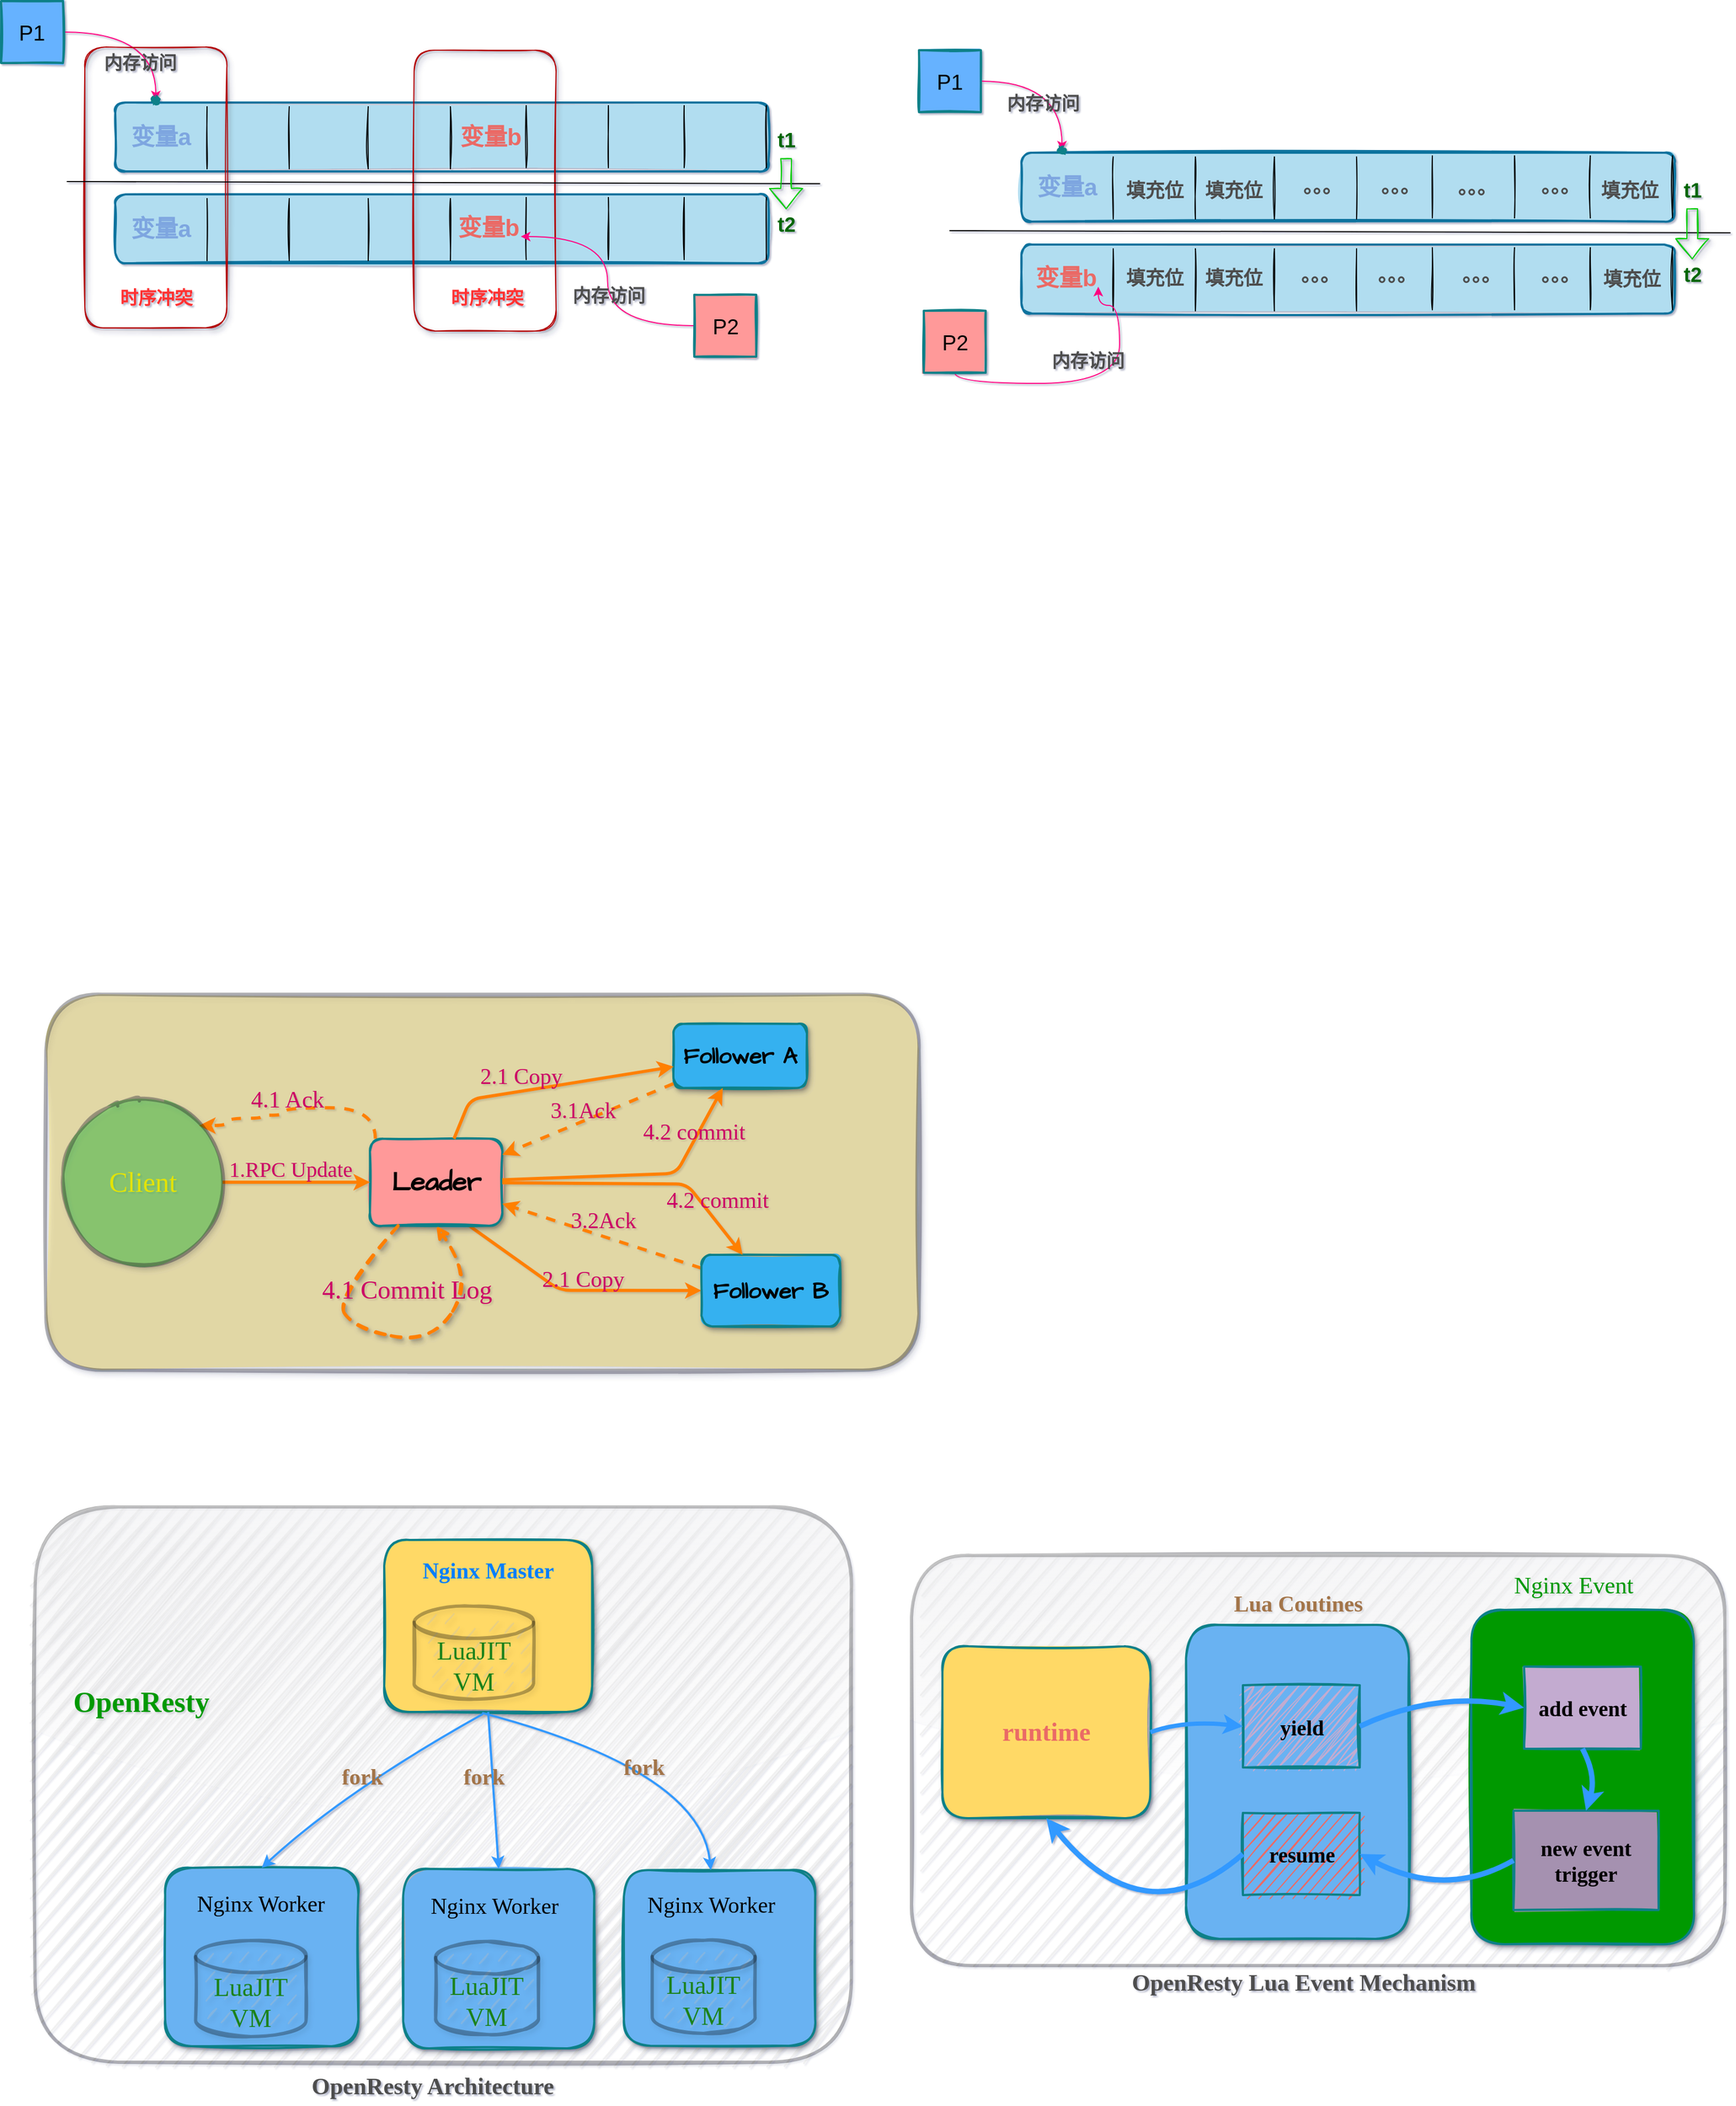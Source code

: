 <mxfile>
    <diagram id="GVZY7AuQiqxXfrJP_eS6" name="第 1 页">
        <mxGraphModel dx="1475" dy="-810" grid="1" gridSize="10" guides="1" tooltips="1" connect="1" arrows="1" fold="1" page="0" pageScale="1" pageWidth="827" pageHeight="1169" background="none" math="0" shadow="1">
            <root>
                <mxCell id="0"/>
                <mxCell id="1" parent="0"/>
                <mxCell id="WznCXAJTclXVe1r9-bJw-1" value="&lt;b&gt;&lt;font style=&quot;font-size: 20px&quot; color=&quot;#ffff66&quot;&gt;&lt;br&gt;&lt;/font&gt;&lt;/b&gt;" style="rounded=1;whiteSpace=wrap;html=1;strokeWidth=2;fillWeight=4;hachureGap=8;hachureAngle=45;fillColor=#b1ddf0;sketch=1;strokeColor=#10739e;fillStyle=solid;" parent="1" vertex="1">
                    <mxGeometry x="-193" y="1775" width="612" height="64.5" as="geometry"/>
                </mxCell>
                <mxCell id="WznCXAJTclXVe1r9-bJw-2" value="" style="shape=partialRectangle;whiteSpace=wrap;html=1;top=0;bottom=0;fillColor=none;shadow=0;sketch=1;" parent="1" vertex="1">
                    <mxGeometry x="-107" y="1779" width="77" height="58" as="geometry"/>
                </mxCell>
                <mxCell id="WznCXAJTclXVe1r9-bJw-3" value="" style="shape=partialRectangle;whiteSpace=wrap;html=1;top=0;bottom=0;fillColor=none;sketch=1;" parent="1" vertex="1">
                    <mxGeometry x="44" y="1779" width="77" height="58" as="geometry"/>
                </mxCell>
                <mxCell id="WznCXAJTclXVe1r9-bJw-4" value="" style="shape=partialRectangle;whiteSpace=wrap;html=1;top=0;bottom=0;fillColor=none;sketch=1;" parent="1" vertex="1">
                    <mxGeometry x="192" y="1778" width="77" height="58" as="geometry"/>
                </mxCell>
                <mxCell id="WznCXAJTclXVe1r9-bJw-5" value="" style="shape=partialRectangle;whiteSpace=wrap;html=1;top=0;bottom=0;fillColor=none;sketch=1;" parent="1" vertex="1">
                    <mxGeometry x="340" y="1778" width="77" height="58" as="geometry"/>
                </mxCell>
                <mxCell id="WznCXAJTclXVe1r9-bJw-6" value="&lt;font size=&quot;1&quot; color=&quot;#7ea6e0&quot;&gt;&lt;b style=&quot;font-size: 22px&quot;&gt;变量a&lt;/b&gt;&lt;/font&gt;" style="text;html=1;strokeColor=none;fillColor=none;align=center;verticalAlign=middle;whiteSpace=wrap;rounded=0;shadow=0;sketch=1;" parent="1" vertex="1">
                    <mxGeometry x="-180" y="1793" width="60" height="30" as="geometry"/>
                </mxCell>
                <mxCell id="WznCXAJTclXVe1r9-bJw-7" value="&lt;font size=&quot;1&quot; color=&quot;#ea6b66&quot;&gt;&lt;b style=&quot;font-size: 22px&quot;&gt;变量b&lt;/b&gt;&lt;/font&gt;" style="text;html=1;strokeColor=none;fillColor=none;align=center;verticalAlign=middle;whiteSpace=wrap;rounded=0;shadow=0;sketch=1;" parent="1" vertex="1">
                    <mxGeometry x="129" y="1793" width="60" height="30" as="geometry"/>
                </mxCell>
                <mxCell id="WznCXAJTclXVe1r9-bJw-8" value="&lt;b&gt;&lt;font style=&quot;font-size: 20px&quot; color=&quot;#ffff66&quot;&gt;&lt;br&gt;&lt;/font&gt;&lt;/b&gt;" style="rounded=1;whiteSpace=wrap;html=1;strokeWidth=2;fillWeight=4;hachureGap=8;hachureAngle=45;fillColor=#b1ddf0;sketch=1;strokeColor=#10739e;fillStyle=solid;" parent="1" vertex="1">
                    <mxGeometry x="-193" y="1861" width="612" height="64.5" as="geometry"/>
                </mxCell>
                <mxCell id="WznCXAJTclXVe1r9-bJw-9" value="" style="shape=partialRectangle;whiteSpace=wrap;html=1;top=0;bottom=0;fillColor=none;shadow=0;sketch=1;" parent="1" vertex="1">
                    <mxGeometry x="-107" y="1865" width="77" height="58" as="geometry"/>
                </mxCell>
                <mxCell id="WznCXAJTclXVe1r9-bJw-10" value="" style="shape=partialRectangle;whiteSpace=wrap;html=1;top=0;bottom=0;fillColor=none;sketch=1;" parent="1" vertex="1">
                    <mxGeometry x="44" y="1865" width="77" height="58" as="geometry"/>
                </mxCell>
                <mxCell id="WznCXAJTclXVe1r9-bJw-11" value="" style="shape=partialRectangle;whiteSpace=wrap;html=1;top=0;bottom=0;fillColor=none;sketch=1;" parent="1" vertex="1">
                    <mxGeometry x="192" y="1864" width="77" height="58" as="geometry"/>
                </mxCell>
                <mxCell id="WznCXAJTclXVe1r9-bJw-12" value="" style="shape=partialRectangle;whiteSpace=wrap;html=1;top=0;bottom=0;fillColor=none;sketch=1;" parent="1" vertex="1">
                    <mxGeometry x="340" y="1864" width="77" height="58" as="geometry"/>
                </mxCell>
                <mxCell id="WznCXAJTclXVe1r9-bJw-13" value="" style="edgeStyle=orthogonalEdgeStyle;orthogonalLoop=1;jettySize=auto;html=1;fontSize=22;fontColor=#7EA6E0;curved=1;strokeColor=#FF0080;" parent="1" source="WznCXAJTclXVe1r9-bJw-15" target="WznCXAJTclXVe1r9-bJw-16" edge="1">
                    <mxGeometry relative="1" as="geometry"/>
                </mxCell>
                <mxCell id="WznCXAJTclXVe1r9-bJw-14" value="&lt;b&gt;&lt;font style=&quot;font-size: 17px&quot;&gt;内存访问&lt;/font&gt;&lt;/b&gt;" style="edgeLabel;html=1;align=center;verticalAlign=middle;resizable=0;points=[];fontSize=18;fontColor=#4D4D4D;labelBackgroundColor=none;labelBorderColor=none;" parent="WznCXAJTclXVe1r9-bJw-13" vertex="1" connectable="0">
                    <mxGeometry x="-0.576" y="-3" relative="1" as="geometry">
                        <mxPoint x="40" y="26" as="offset"/>
                    </mxGeometry>
                </mxCell>
                <mxCell id="WznCXAJTclXVe1r9-bJw-15" value="P1" style="whiteSpace=wrap;html=1;fontSize=20;strokeWidth=2;fillColor=#66B2FF;sketch=1;fillWeight=-1;hachureGap=8;fillStyle=solid;strokeColor=#0e8088;" parent="1" vertex="1">
                    <mxGeometry x="-300" y="1680" width="58" height="58" as="geometry"/>
                </mxCell>
                <mxCell id="WznCXAJTclXVe1r9-bJw-16" value="" style="shape=waypoint;sketch=1;size=6;pointerEvents=1;points=[];fillColor=#b0e3e6;resizable=0;rotatable=0;perimeter=centerPerimeter;snapToPoint=1;fontSize=20;strokeColor=#0e8088;strokeWidth=2;fillWeight=-1;hachureGap=8;fillStyle=solid;" parent="1" vertex="1">
                    <mxGeometry x="-175" y="1753" width="40" height="40" as="geometry"/>
                </mxCell>
                <mxCell id="WznCXAJTclXVe1r9-bJw-17" value="&lt;font size=&quot;1&quot; color=&quot;#ea6b66&quot;&gt;&lt;b style=&quot;font-size: 22px&quot;&gt;变量b&lt;/b&gt;&lt;/font&gt;" style="text;html=1;strokeColor=none;fillColor=none;align=center;verticalAlign=middle;whiteSpace=wrap;rounded=0;shadow=0;sketch=1;" parent="1" vertex="1">
                    <mxGeometry x="127" y="1878" width="60" height="30" as="geometry"/>
                </mxCell>
                <mxCell id="WznCXAJTclXVe1r9-bJw-18" value="&lt;font size=&quot;1&quot; color=&quot;#7ea6e0&quot;&gt;&lt;b style=&quot;font-size: 22px&quot;&gt;变量a&lt;/b&gt;&lt;/font&gt;" style="text;html=1;strokeColor=none;fillColor=none;align=center;verticalAlign=middle;whiteSpace=wrap;rounded=0;shadow=0;sketch=1;" parent="1" vertex="1">
                    <mxGeometry x="-180" y="1879" width="60" height="30" as="geometry"/>
                </mxCell>
                <mxCell id="WznCXAJTclXVe1r9-bJw-19" value="" style="rounded=1;whiteSpace=wrap;html=1;shadow=1;sketch=1;fontSize=22;glass=0;fillColor=none;strokeColor=#B20000;fontColor=#ffffff;" parent="1" vertex="1">
                    <mxGeometry x="-221.5" y="1723" width="133" height="263" as="geometry"/>
                </mxCell>
                <mxCell id="WznCXAJTclXVe1r9-bJw-20" value="&lt;font style=&quot;font-size: 17px&quot; color=&quot;#ff3333&quot;&gt;&lt;b&gt;时序冲突&lt;/b&gt;&lt;/font&gt;" style="text;html=1;strokeColor=none;fillColor=none;align=center;verticalAlign=middle;whiteSpace=wrap;rounded=0;shadow=1;glass=0;sketch=1;fontSize=22;fontColor=#7EA6E0;" parent="1" vertex="1">
                    <mxGeometry x="-191.5" y="1944" width="73" height="26" as="geometry"/>
                </mxCell>
                <mxCell id="WznCXAJTclXVe1r9-bJw-21" value="" style="rounded=1;whiteSpace=wrap;html=1;shadow=1;sketch=1;fontSize=22;glass=0;fillColor=none;strokeColor=#B20000;fontColor=#ffffff;" parent="1" vertex="1">
                    <mxGeometry x="87" y="1726" width="133" height="263" as="geometry"/>
                </mxCell>
                <mxCell id="WznCXAJTclXVe1r9-bJw-22" value="&lt;font style=&quot;font-size: 17px&quot; color=&quot;#ff3333&quot;&gt;&lt;b&gt;时序冲突&lt;/b&gt;&lt;/font&gt;" style="text;html=1;strokeColor=none;fillColor=none;align=center;verticalAlign=middle;whiteSpace=wrap;rounded=0;shadow=1;glass=0;sketch=1;fontSize=22;fontColor=#7EA6E0;" parent="1" vertex="1">
                    <mxGeometry x="119" y="1944" width="73" height="26" as="geometry"/>
                </mxCell>
                <mxCell id="WznCXAJTclXVe1r9-bJw-23" value="" style="edgeStyle=orthogonalEdgeStyle;curved=1;orthogonalLoop=1;jettySize=auto;html=1;fontSize=17;fontColor=#FF3333;strokeColor=#FF0080;entryX=1;entryY=0.75;entryDx=0;entryDy=0;" parent="1" source="WznCXAJTclXVe1r9-bJw-24" target="WznCXAJTclXVe1r9-bJw-17" edge="1">
                    <mxGeometry relative="1" as="geometry"/>
                </mxCell>
                <mxCell id="WznCXAJTclXVe1r9-bJw-24" value="P2" style="whiteSpace=wrap;html=1;fontSize=20;strokeWidth=2;fillColor=#FF9999;sketch=1;fillWeight=-1;hachureGap=8;fillStyle=solid;strokeColor=#0e8088;" parent="1" vertex="1">
                    <mxGeometry x="349.5" y="1955" width="58" height="58" as="geometry"/>
                </mxCell>
                <mxCell id="WznCXAJTclXVe1r9-bJw-25" value="&lt;font style=&quot;font-size: 19px&quot; color=&quot;#006600&quot;&gt;&lt;b&gt;t1&lt;/b&gt;&lt;/font&gt;" style="text;html=1;strokeColor=none;fillColor=none;align=center;verticalAlign=middle;whiteSpace=wrap;rounded=0;shadow=1;glass=0;sketch=1;fontSize=17;fontColor=#FF3333;strokeWidth=5;" parent="1" vertex="1">
                    <mxGeometry x="406" y="1796" width="60" height="30" as="geometry"/>
                </mxCell>
                <mxCell id="WznCXAJTclXVe1r9-bJw-26" value="&lt;font style=&quot;font-size: 19px&quot; color=&quot;#006600&quot;&gt;&lt;b&gt;t2&lt;/b&gt;&lt;/font&gt;" style="text;html=1;strokeColor=none;fillColor=none;align=center;verticalAlign=middle;whiteSpace=wrap;rounded=0;shadow=1;glass=0;sketch=1;fontSize=17;fontColor=#FF3333;" parent="1" vertex="1">
                    <mxGeometry x="406" y="1875" width="60" height="30" as="geometry"/>
                </mxCell>
                <mxCell id="WznCXAJTclXVe1r9-bJw-27" value="&lt;b&gt;&lt;font style=&quot;font-size: 20px&quot; color=&quot;#ffff66&quot;&gt;&lt;br&gt;&lt;/font&gt;&lt;/b&gt;" style="rounded=1;whiteSpace=wrap;html=1;strokeWidth=2;fillWeight=4;hachureGap=8;hachureAngle=45;fillColor=#b1ddf0;sketch=1;strokeColor=#10739e;fillStyle=solid;" parent="1" vertex="1">
                    <mxGeometry x="656" y="1822" width="612" height="64.5" as="geometry"/>
                </mxCell>
                <mxCell id="WznCXAJTclXVe1r9-bJw-28" value="" style="shape=partialRectangle;whiteSpace=wrap;html=1;top=0;bottom=0;fillColor=none;shadow=0;sketch=1;" parent="1" vertex="1">
                    <mxGeometry x="742" y="1826" width="77" height="58" as="geometry"/>
                </mxCell>
                <mxCell id="WznCXAJTclXVe1r9-bJw-29" value="" style="shape=partialRectangle;whiteSpace=wrap;html=1;top=0;bottom=0;fillColor=none;sketch=1;" parent="1" vertex="1">
                    <mxGeometry x="893" y="1826" width="77" height="58" as="geometry"/>
                </mxCell>
                <mxCell id="WznCXAJTclXVe1r9-bJw-30" value="" style="shape=partialRectangle;whiteSpace=wrap;html=1;top=0;bottom=0;fillColor=none;sketch=1;" parent="1" vertex="1">
                    <mxGeometry x="1041" y="1825" width="77" height="58" as="geometry"/>
                </mxCell>
                <mxCell id="WznCXAJTclXVe1r9-bJw-31" value="" style="shape=partialRectangle;whiteSpace=wrap;html=1;top=0;bottom=0;fillColor=none;sketch=1;" parent="1" vertex="1">
                    <mxGeometry x="1189" y="1825" width="77" height="58" as="geometry"/>
                </mxCell>
                <mxCell id="WznCXAJTclXVe1r9-bJw-32" value="&lt;font size=&quot;1&quot; color=&quot;#7ea6e0&quot;&gt;&lt;b style=&quot;font-size: 22px&quot;&gt;变量a&lt;/b&gt;&lt;/font&gt;" style="text;html=1;strokeColor=none;fillColor=none;align=center;verticalAlign=middle;whiteSpace=wrap;rounded=0;shadow=0;sketch=1;" parent="1" vertex="1">
                    <mxGeometry x="669" y="1840" width="60" height="30" as="geometry"/>
                </mxCell>
                <mxCell id="WznCXAJTclXVe1r9-bJw-33" value="&lt;font size=&quot;1&quot; color=&quot;#4d4d4d&quot;&gt;&lt;b style=&quot;font-size: 18px&quot;&gt;。。。&lt;/b&gt;&lt;/font&gt;" style="text;html=1;strokeColor=none;fillColor=none;align=center;verticalAlign=middle;whiteSpace=wrap;rounded=0;shadow=0;sketch=1;" parent="1" vertex="1">
                    <mxGeometry x="981" y="1839" width="60" height="30" as="geometry"/>
                </mxCell>
                <mxCell id="WznCXAJTclXVe1r9-bJw-34" value="&lt;b&gt;&lt;font style=&quot;font-size: 20px&quot; color=&quot;#ffff66&quot;&gt;&lt;br&gt;&lt;/font&gt;&lt;/b&gt;" style="rounded=1;whiteSpace=wrap;html=1;strokeWidth=2;fillWeight=4;hachureGap=8;hachureAngle=45;fillColor=#b1ddf0;sketch=1;strokeColor=#10739e;fillStyle=solid;" parent="1" vertex="1">
                    <mxGeometry x="656" y="1908" width="612" height="64.5" as="geometry"/>
                </mxCell>
                <mxCell id="WznCXAJTclXVe1r9-bJw-35" value="" style="shape=partialRectangle;whiteSpace=wrap;html=1;top=0;bottom=0;fillColor=none;shadow=0;sketch=1;" parent="1" vertex="1">
                    <mxGeometry x="742" y="1912" width="77" height="58" as="geometry"/>
                </mxCell>
                <mxCell id="WznCXAJTclXVe1r9-bJw-36" value="" style="shape=partialRectangle;whiteSpace=wrap;html=1;top=0;bottom=0;fillColor=none;sketch=1;" parent="1" vertex="1">
                    <mxGeometry x="893" y="1912" width="77" height="58" as="geometry"/>
                </mxCell>
                <mxCell id="WznCXAJTclXVe1r9-bJw-37" value="" style="shape=partialRectangle;whiteSpace=wrap;html=1;top=0;bottom=0;fillColor=none;sketch=1;" parent="1" vertex="1">
                    <mxGeometry x="1041" y="1911" width="77" height="58" as="geometry"/>
                </mxCell>
                <mxCell id="WznCXAJTclXVe1r9-bJw-38" value="" style="shape=partialRectangle;whiteSpace=wrap;html=1;top=0;bottom=0;fillColor=none;sketch=1;" parent="1" vertex="1">
                    <mxGeometry x="1189" y="1911" width="77" height="58" as="geometry"/>
                </mxCell>
                <mxCell id="WznCXAJTclXVe1r9-bJw-39" value="" style="edgeStyle=orthogonalEdgeStyle;orthogonalLoop=1;jettySize=auto;html=1;fontSize=22;fontColor=#7EA6E0;curved=1;strokeColor=#FF0080;" parent="1" source="WznCXAJTclXVe1r9-bJw-41" target="WznCXAJTclXVe1r9-bJw-42" edge="1">
                    <mxGeometry relative="1" as="geometry"/>
                </mxCell>
                <mxCell id="WznCXAJTclXVe1r9-bJw-40" value="&lt;b&gt;内存访问&lt;/b&gt;" style="edgeLabel;html=1;align=center;verticalAlign=middle;resizable=0;points=[];fontSize=17;fontColor=#4D4D4D;labelBackgroundColor=none;" parent="WznCXAJTclXVe1r9-bJw-39" vertex="1" connectable="0">
                    <mxGeometry x="-0.351" y="-11" relative="1" as="geometry">
                        <mxPoint x="12" y="11" as="offset"/>
                    </mxGeometry>
                </mxCell>
                <mxCell id="WznCXAJTclXVe1r9-bJw-41" value="P1" style="whiteSpace=wrap;html=1;fontSize=20;strokeWidth=2;fillColor=#66B2FF;sketch=1;fillWeight=-1;hachureGap=8;fillStyle=solid;strokeColor=#0e8088;" parent="1" vertex="1">
                    <mxGeometry x="560" y="1726" width="58" height="58" as="geometry"/>
                </mxCell>
                <mxCell id="WznCXAJTclXVe1r9-bJw-42" value="" style="shape=waypoint;sketch=1;size=6;pointerEvents=1;points=[];fillColor=#b0e3e6;resizable=0;rotatable=0;perimeter=centerPerimeter;snapToPoint=1;fontSize=20;strokeColor=#0e8088;strokeWidth=2;fillWeight=-1;hachureGap=8;fillStyle=solid;" parent="1" vertex="1">
                    <mxGeometry x="674" y="1800" width="40" height="40" as="geometry"/>
                </mxCell>
                <mxCell id="WznCXAJTclXVe1r9-bJw-43" value="&lt;font size=&quot;1&quot; color=&quot;#ea6b66&quot;&gt;&lt;b style=&quot;font-size: 22px&quot;&gt;变量b&lt;/b&gt;&lt;/font&gt;" style="text;html=1;strokeColor=none;fillColor=none;align=center;verticalAlign=middle;whiteSpace=wrap;rounded=0;shadow=0;sketch=1;" parent="1" vertex="1">
                    <mxGeometry x="668" y="1925" width="60" height="30" as="geometry"/>
                </mxCell>
                <mxCell id="WznCXAJTclXVe1r9-bJw-44" value="" style="edgeStyle=orthogonalEdgeStyle;curved=1;orthogonalLoop=1;jettySize=auto;html=1;fontSize=17;fontColor=#FF3333;strokeColor=#FF0080;entryX=1;entryY=0.75;entryDx=0;entryDy=0;" parent="1" source="WznCXAJTclXVe1r9-bJw-45" target="WznCXAJTclXVe1r9-bJw-43" edge="1">
                    <mxGeometry relative="1" as="geometry">
                        <Array as="points">
                            <mxPoint x="748" y="2038"/>
                            <mxPoint x="748" y="1965"/>
                            <mxPoint x="728" y="1965"/>
                        </Array>
                    </mxGeometry>
                </mxCell>
                <mxCell id="WznCXAJTclXVe1r9-bJw-45" value="P2" style="whiteSpace=wrap;html=1;fontSize=20;strokeWidth=2;fillColor=#FF9999;sketch=1;fillWeight=-1;hachureGap=8;fillStyle=solid;strokeColor=#0e8088;" parent="1" vertex="1">
                    <mxGeometry x="564.5" y="1970" width="58" height="58" as="geometry"/>
                </mxCell>
                <mxCell id="WznCXAJTclXVe1r9-bJw-46" value="&lt;font style=&quot;font-size: 19px&quot; color=&quot;#006600&quot;&gt;&lt;b&gt;t1&lt;/b&gt;&lt;/font&gt;" style="text;html=1;strokeColor=none;fillColor=none;align=center;verticalAlign=middle;whiteSpace=wrap;rounded=0;shadow=1;glass=0;sketch=1;fontSize=17;fontColor=#FF3333;strokeWidth=5;" parent="1" vertex="1">
                    <mxGeometry x="1255" y="1843" width="60" height="30" as="geometry"/>
                </mxCell>
                <mxCell id="WznCXAJTclXVe1r9-bJw-47" value="&lt;font style=&quot;font-size: 19px&quot; color=&quot;#006600&quot;&gt;&lt;b&gt;t2&lt;/b&gt;&lt;/font&gt;" style="text;html=1;strokeColor=none;fillColor=none;align=center;verticalAlign=middle;whiteSpace=wrap;rounded=0;shadow=1;glass=0;sketch=1;fontSize=17;fontColor=#FF3333;" parent="1" vertex="1">
                    <mxGeometry x="1255" y="1922" width="60" height="30" as="geometry"/>
                </mxCell>
                <mxCell id="WznCXAJTclXVe1r9-bJw-48" value="&lt;font size=&quot;1&quot; color=&quot;#4d4d4d&quot;&gt;&lt;b style=&quot;font-size: 18px&quot;&gt;。。。&lt;/b&gt;&lt;/font&gt;" style="text;html=1;strokeColor=none;fillColor=none;align=center;verticalAlign=middle;whiteSpace=wrap;rounded=0;shadow=0;sketch=1;" parent="1" vertex="1">
                    <mxGeometry x="908" y="1839" width="60" height="30" as="geometry"/>
                </mxCell>
                <mxCell id="WznCXAJTclXVe1r9-bJw-49" value="&lt;font size=&quot;1&quot; color=&quot;#4d4d4d&quot;&gt;&lt;b style=&quot;font-size: 18px&quot;&gt;填充位&lt;/b&gt;&lt;/font&gt;" style="text;html=1;strokeColor=none;fillColor=none;align=center;verticalAlign=middle;whiteSpace=wrap;rounded=0;shadow=0;sketch=1;" parent="1" vertex="1">
                    <mxGeometry x="825" y="1843" width="60" height="30" as="geometry"/>
                </mxCell>
                <mxCell id="WznCXAJTclXVe1r9-bJw-50" value="&lt;font size=&quot;1&quot; color=&quot;#4d4d4d&quot;&gt;&lt;b style=&quot;font-size: 18px&quot;&gt;填充位&lt;/b&gt;&lt;/font&gt;" style="text;html=1;strokeColor=none;fillColor=none;align=center;verticalAlign=middle;whiteSpace=wrap;rounded=0;shadow=0;sketch=1;" parent="1" vertex="1">
                    <mxGeometry x="750.5" y="1843" width="60" height="30" as="geometry"/>
                </mxCell>
                <mxCell id="WznCXAJTclXVe1r9-bJw-51" value="&lt;font size=&quot;1&quot; color=&quot;#4d4d4d&quot;&gt;&lt;b style=&quot;font-size: 18px&quot;&gt;填充位&lt;/b&gt;&lt;/font&gt;" style="text;html=1;strokeColor=none;fillColor=none;align=center;verticalAlign=middle;whiteSpace=wrap;rounded=0;shadow=0;sketch=1;" parent="1" vertex="1">
                    <mxGeometry x="1196" y="1843" width="60" height="30" as="geometry"/>
                </mxCell>
                <mxCell id="WznCXAJTclXVe1r9-bJw-52" value="&lt;font size=&quot;1&quot; color=&quot;#4d4d4d&quot;&gt;&lt;b style=&quot;font-size: 18px&quot;&gt;。。。&lt;/b&gt;&lt;/font&gt;" style="text;html=1;strokeColor=none;fillColor=none;align=center;verticalAlign=middle;whiteSpace=wrap;rounded=0;shadow=0;sketch=1;" parent="1" vertex="1">
                    <mxGeometry x="1053" y="1840" width="60" height="30" as="geometry"/>
                </mxCell>
                <mxCell id="WznCXAJTclXVe1r9-bJw-53" value="&lt;font size=&quot;1&quot; color=&quot;#4d4d4d&quot;&gt;&lt;b style=&quot;font-size: 18px&quot;&gt;。。。&lt;/b&gt;&lt;/font&gt;" style="text;html=1;strokeColor=none;fillColor=none;align=center;verticalAlign=middle;whiteSpace=wrap;rounded=0;shadow=0;sketch=1;" parent="1" vertex="1">
                    <mxGeometry x="1131" y="1839" width="60" height="30" as="geometry"/>
                </mxCell>
                <mxCell id="WznCXAJTclXVe1r9-bJw-54" value="&lt;font size=&quot;1&quot; color=&quot;#4d4d4d&quot;&gt;&lt;b style=&quot;font-size: 18px&quot;&gt;填充位&lt;/b&gt;&lt;/font&gt;" style="text;html=1;strokeColor=none;fillColor=none;align=center;verticalAlign=middle;whiteSpace=wrap;rounded=0;shadow=0;sketch=1;" parent="1" vertex="1">
                    <mxGeometry x="1197.5" y="1926" width="60" height="30" as="geometry"/>
                </mxCell>
                <mxCell id="WznCXAJTclXVe1r9-bJw-55" value="&lt;font size=&quot;1&quot; color=&quot;#4d4d4d&quot;&gt;&lt;b style=&quot;font-size: 18px&quot;&gt;。。。&lt;/b&gt;&lt;/font&gt;" style="text;html=1;strokeColor=none;fillColor=none;align=center;verticalAlign=middle;whiteSpace=wrap;rounded=0;shadow=0;sketch=1;" parent="1" vertex="1">
                    <mxGeometry x="1131" y="1922" width="60" height="30" as="geometry"/>
                </mxCell>
                <mxCell id="WznCXAJTclXVe1r9-bJw-56" value="&lt;font size=&quot;1&quot; color=&quot;#4d4d4d&quot;&gt;&lt;b style=&quot;font-size: 18px&quot;&gt;填充位&lt;/b&gt;&lt;/font&gt;" style="text;html=1;strokeColor=none;fillColor=none;align=center;verticalAlign=middle;whiteSpace=wrap;rounded=0;shadow=0;sketch=1;" parent="1" vertex="1">
                    <mxGeometry x="750.5" y="1925.25" width="60" height="30" as="geometry"/>
                </mxCell>
                <mxCell id="WznCXAJTclXVe1r9-bJw-57" value="&lt;font size=&quot;1&quot; color=&quot;#4d4d4d&quot;&gt;&lt;b style=&quot;font-size: 18px&quot;&gt;填充位&lt;/b&gt;&lt;/font&gt;" style="text;html=1;strokeColor=none;fillColor=none;align=center;verticalAlign=middle;whiteSpace=wrap;rounded=0;shadow=0;sketch=1;" parent="1" vertex="1">
                    <mxGeometry x="825" y="1925.25" width="60" height="30" as="geometry"/>
                </mxCell>
                <mxCell id="WznCXAJTclXVe1r9-bJw-58" value="&lt;font size=&quot;1&quot; color=&quot;#4d4d4d&quot;&gt;&lt;b style=&quot;font-size: 18px&quot;&gt;。。。&lt;/b&gt;&lt;/font&gt;" style="text;html=1;strokeColor=none;fillColor=none;align=center;verticalAlign=middle;whiteSpace=wrap;rounded=0;shadow=0;sketch=1;" parent="1" vertex="1">
                    <mxGeometry x="905.5" y="1922.25" width="60" height="30" as="geometry"/>
                </mxCell>
                <mxCell id="WznCXAJTclXVe1r9-bJw-59" value="&lt;font size=&quot;1&quot; color=&quot;#4d4d4d&quot;&gt;&lt;b style=&quot;font-size: 18px&quot;&gt;。。。&lt;/b&gt;&lt;/font&gt;" style="text;html=1;strokeColor=none;fillColor=none;align=center;verticalAlign=middle;whiteSpace=wrap;rounded=0;shadow=0;sketch=1;" parent="1" vertex="1">
                    <mxGeometry x="978" y="1922.25" width="60" height="30" as="geometry"/>
                </mxCell>
                <mxCell id="WznCXAJTclXVe1r9-bJw-60" value="&lt;font size=&quot;1&quot; color=&quot;#4d4d4d&quot;&gt;&lt;b style=&quot;font-size: 18px&quot;&gt;。。。&lt;/b&gt;&lt;/font&gt;" style="text;html=1;strokeColor=none;fillColor=none;align=center;verticalAlign=middle;whiteSpace=wrap;rounded=0;shadow=0;sketch=1;" parent="1" vertex="1">
                    <mxGeometry x="1057" y="1922" width="60" height="30" as="geometry"/>
                </mxCell>
                <mxCell id="WznCXAJTclXVe1r9-bJw-61" value="" style="endArrow=none;html=1;fontSize=18;fontColor=#4D4D4D;strokeColor=#000000;curved=1;sketch=1;" parent="1" edge="1">
                    <mxGeometry width="50" height="50" relative="1" as="geometry">
                        <mxPoint x="-238" y="1849" as="sourcePoint"/>
                        <mxPoint x="467" y="1851" as="targetPoint"/>
                    </mxGeometry>
                </mxCell>
                <mxCell id="WznCXAJTclXVe1r9-bJw-62" value="" style="endArrow=none;html=1;fontSize=18;fontColor=#4D4D4D;strokeColor=#000000;curved=1;sketch=1;" parent="1" edge="1">
                    <mxGeometry width="50" height="50" relative="1" as="geometry">
                        <mxPoint x="589" y="1895" as="sourcePoint"/>
                        <mxPoint x="1320" y="1897" as="targetPoint"/>
                    </mxGeometry>
                </mxCell>
                <mxCell id="WznCXAJTclXVe1r9-bJw-63" value="" style="shape=flexArrow;endArrow=classic;html=1;fontSize=18;fontColor=#4D4D4D;strokeColor=#00CC00;curved=1;shadow=1;sketch=1;rounded=0;" parent="1" edge="1">
                    <mxGeometry width="50" height="50" relative="1" as="geometry">
                        <mxPoint x="435.5" y="1827" as="sourcePoint"/>
                        <mxPoint x="435.5" y="1875" as="targetPoint"/>
                    </mxGeometry>
                </mxCell>
                <mxCell id="WznCXAJTclXVe1r9-bJw-64" value="" style="shape=flexArrow;endArrow=classic;html=1;fontSize=18;fontColor=#4D4D4D;strokeColor=#00CC00;curved=1;shadow=1;sketch=1;rounded=0;" parent="1" edge="1">
                    <mxGeometry width="50" height="50" relative="1" as="geometry">
                        <mxPoint x="1284.5" y="1874" as="sourcePoint"/>
                        <mxPoint x="1284.5" y="1922" as="targetPoint"/>
                    </mxGeometry>
                </mxCell>
                <mxCell id="WznCXAJTclXVe1r9-bJw-65" value="&lt;b&gt;内存访问&lt;/b&gt;" style="edgeLabel;html=1;align=center;verticalAlign=middle;resizable=0;points=[];fontSize=17;fontColor=#4D4D4D;labelBackgroundColor=none;" parent="1" vertex="1" connectable="0">
                    <mxGeometry x="718" y="2018" as="geometry"/>
                </mxCell>
                <mxCell id="WznCXAJTclXVe1r9-bJw-66" value="&lt;b&gt;内存访问&lt;/b&gt;" style="edgeLabel;html=1;align=center;verticalAlign=middle;resizable=0;points=[];fontSize=17;fontColor=#4D4D4D;labelBackgroundColor=none;" parent="1" vertex="1" connectable="0">
                    <mxGeometry x="269" y="1957" as="geometry"/>
                </mxCell>
                <mxCell id="WznCXAJTclXVe1r9-bJw-67" value="" style="rounded=1;whiteSpace=wrap;html=1;shadow=1;glass=0;fontFamily=Comic Sans MS;fontSize=26;fillColor=#EDD100;sketch=1;strokeColor=default;fontColor=#000000;gradientColor=none;fillStyle=solid;strokeWidth=3;opacity=30;" parent="1" vertex="1">
                    <mxGeometry x="-258" y="2610" width="818" height="352" as="geometry"/>
                </mxCell>
                <mxCell id="WznCXAJTclXVe1r9-bJw-68" value="&lt;div style=&quot;text-align: justify&quot;&gt;&lt;span style=&quot;font-family: &amp;quot;architects daughter&amp;quot;&quot;&gt;&lt;b&gt;&lt;font style=&quot;font-size: 21px;&quot;&gt;Follower A&lt;/font&gt;&lt;/b&gt;&lt;/span&gt;&lt;/div&gt;" style="whiteSpace=wrap;html=1;fontSize=20;strokeWidth=2;fillColor=#35B1F0;sketch=1;fillWeight=-1;hachureGap=8;fillStyle=solid;strokeColor=#0e8088;rounded=1;shadow=1;" parent="1" vertex="1">
                    <mxGeometry x="330.01" y="2637.75" width="125" height="60" as="geometry"/>
                </mxCell>
                <mxCell id="WznCXAJTclXVe1r9-bJw-69" value="" style="orthogonalLoop=1;jettySize=auto;html=1;strokeColor=#FF8000;strokeWidth=3;fontFamily=Comic Sans MS;fontSize=16;fontColor=#CC0066;exitX=0.75;exitY=1;exitDx=0;exitDy=0;" parent="1" source="WznCXAJTclXVe1r9-bJw-73" target="WznCXAJTclXVe1r9-bJw-76" edge="1">
                    <mxGeometry relative="1" as="geometry">
                        <Array as="points">
                            <mxPoint x="223.51" y="2887.25"/>
                        </Array>
                    </mxGeometry>
                </mxCell>
                <mxCell id="WznCXAJTclXVe1r9-bJw-70" value="2.1 Copy" style="edgeLabel;html=1;align=center;verticalAlign=middle;resizable=0;points=[];fontSize=21;fontFamily=Comic Sans MS;fontColor=#CC0066;labelBackgroundColor=none;" parent="WznCXAJTclXVe1r9-bJw-69" vertex="1" connectable="0">
                    <mxGeometry x="-0.369" y="3" relative="1" as="geometry">
                        <mxPoint x="43" y="9" as="offset"/>
                    </mxGeometry>
                </mxCell>
                <mxCell id="WznCXAJTclXVe1r9-bJw-71" value="" style="orthogonalLoop=1;jettySize=auto;html=1;strokeColor=#FF8000;strokeWidth=3;fontFamily=Comic Sans MS;fontSize=16;fontColor=#CC0066;elbow=vertical;dashed=1;edgeStyle=orthogonalEdgeStyle;curved=1;entryX=1;entryY=0;entryDx=0;entryDy=0;" parent="1" source="WznCXAJTclXVe1r9-bJw-73" target="WznCXAJTclXVe1r9-bJw-79" edge="1">
                    <mxGeometry relative="1" as="geometry">
                        <mxPoint x="119.76" y="2638.625" as="targetPoint"/>
                        <Array as="points">
                            <mxPoint x="50.63" y="2716.25"/>
                            <mxPoint x="-34.37" y="2716.25"/>
                            <mxPoint x="-34.37" y="2723.25"/>
                            <mxPoint x="-56.37" y="2723.25"/>
                            <mxPoint x="-56.37" y="2726.25"/>
                            <mxPoint x="-87.37" y="2726.25"/>
                            <mxPoint x="-87.37" y="2733.25"/>
                        </Array>
                    </mxGeometry>
                </mxCell>
                <mxCell id="WznCXAJTclXVe1r9-bJw-72" value="4.1 Ack" style="edgeLabel;html=1;align=center;verticalAlign=middle;resizable=0;points=[];fontSize=22;fontFamily=Comic Sans MS;fontColor=#CC0066;labelBackgroundColor=none;" parent="WznCXAJTclXVe1r9-bJw-71" vertex="1" connectable="0">
                    <mxGeometry x="0.1" relative="1" as="geometry">
                        <mxPoint x="2" y="-10" as="offset"/>
                    </mxGeometry>
                </mxCell>
                <mxCell id="WznCXAJTclXVe1r9-bJw-73" value="&lt;div style=&quot;text-align: justify&quot;&gt;&lt;span style=&quot;font-family: &amp;quot;architects daughter&amp;quot;&quot;&gt;&lt;font size=&quot;1&quot; style=&quot;&quot;&gt;&lt;b style=&quot;font-size: 25px;&quot;&gt;Leader&lt;/b&gt;&lt;/font&gt;&lt;/span&gt;&lt;/div&gt;" style="whiteSpace=wrap;html=1;fontSize=20;strokeWidth=2;fillColor=#FF9999;sketch=1;fillWeight=-1;hachureGap=8;fillStyle=solid;strokeColor=#0e8088;rounded=1;glass=0;shadow=1;" parent="1" vertex="1">
                    <mxGeometry x="45.63" y="2745.25" width="124" height="81.5" as="geometry"/>
                </mxCell>
                <mxCell id="WznCXAJTclXVe1r9-bJw-74" value="" style="edgeStyle=none;orthogonalLoop=1;jettySize=auto;html=1;strokeColor=#FF8000;strokeWidth=3;fontFamily=Comic Sans MS;fontSize=16;fontColor=#CC0066;dashed=1;" parent="1" source="WznCXAJTclXVe1r9-bJw-76" target="WznCXAJTclXVe1r9-bJw-73" edge="1">
                    <mxGeometry relative="1" as="geometry">
                        <mxPoint x="222.51" y="2779.25" as="targetPoint"/>
                    </mxGeometry>
                </mxCell>
                <mxCell id="WznCXAJTclXVe1r9-bJw-75" value="3.2Ack" style="edgeLabel;html=1;align=center;verticalAlign=middle;resizable=0;points=[];fontSize=21;fontFamily=Comic Sans MS;fontColor=#CC0066;labelBackgroundColor=none;" parent="WznCXAJTclXVe1r9-bJw-74" vertex="1" connectable="0">
                    <mxGeometry x="0.142" y="-3" relative="1" as="geometry">
                        <mxPoint x="13" y="-7" as="offset"/>
                    </mxGeometry>
                </mxCell>
                <mxCell id="WznCXAJTclXVe1r9-bJw-76" value="&lt;div style=&quot;text-align: justify&quot;&gt;&lt;span style=&quot;font-family: &amp;quot;architects daughter&amp;quot;;&quot;&gt;&lt;b&gt;&lt;font style=&quot;font-size: 21px;&quot;&gt;Follower B&lt;/font&gt;&lt;/b&gt;&lt;/span&gt;&lt;br&gt;&lt;/div&gt;" style="whiteSpace=wrap;html=1;fontSize=20;strokeWidth=2;fillColor=#35B1F0;sketch=1;fillWeight=-1;hachureGap=8;fillStyle=solid;strokeColor=#0e8088;rounded=1;shadow=1;" parent="1" vertex="1">
                    <mxGeometry x="356.22" y="2854.05" width="130" height="67" as="geometry"/>
                </mxCell>
                <mxCell id="WznCXAJTclXVe1r9-bJw-77" value="" style="edgeStyle=orthogonalEdgeStyle;orthogonalLoop=1;jettySize=auto;html=1;strokeColor=#FF8000;strokeWidth=3;fontFamily=Comic Sans MS;fontSize=26;fontColor=#999900;" parent="1" source="WznCXAJTclXVe1r9-bJw-79" target="WznCXAJTclXVe1r9-bJw-73" edge="1">
                    <mxGeometry relative="1" as="geometry">
                        <mxPoint x="-15.49" y="2786.25" as="targetPoint"/>
                        <Array as="points">
                            <mxPoint x="28.01" y="2786.75"/>
                            <mxPoint x="28.01" y="2786.75"/>
                        </Array>
                    </mxGeometry>
                </mxCell>
                <mxCell id="WznCXAJTclXVe1r9-bJw-78" value="&lt;font style=&quot;font-size: 20px;&quot;&gt;1.RPC Update&lt;/font&gt;" style="edgeLabel;html=1;align=center;verticalAlign=middle;resizable=0;points=[];fontSize=21;fontFamily=Comic Sans MS;fontColor=#CC0066;labelBackgroundColor=none;" parent="WznCXAJTclXVe1r9-bJw-77" vertex="1" connectable="0">
                    <mxGeometry x="-0.267" y="1" relative="1" as="geometry">
                        <mxPoint x="13" y="-11" as="offset"/>
                    </mxGeometry>
                </mxCell>
                <mxCell id="WznCXAJTclXVe1r9-bJw-79" value="&lt;font color=&quot;#e3e300&quot;&gt;Client&lt;/font&gt;" style="ellipse;whiteSpace=wrap;html=1;aspect=fixed;rounded=1;shadow=1;glass=0;sketch=1;fillStyle=solid;strokeColor=default;strokeWidth=3;fontFamily=Comic Sans MS;fontSize=26;fontColor=#999900;fillColor=#00CC00;gradientColor=none;opacity=30;" parent="1" vertex="1">
                    <mxGeometry x="-242.49" y="2711" width="150" height="150" as="geometry"/>
                </mxCell>
                <mxCell id="WznCXAJTclXVe1r9-bJw-80" value="" style="orthogonalLoop=1;jettySize=auto;html=1;strokeColor=#FF8000;strokeWidth=3;fontFamily=Comic Sans MS;fontSize=16;fontColor=#CC0066;" parent="1" source="WznCXAJTclXVe1r9-bJw-73" target="WznCXAJTclXVe1r9-bJw-68" edge="1">
                    <mxGeometry relative="1" as="geometry">
                        <mxPoint x="69.011" y="2648.75" as="sourcePoint"/>
                        <mxPoint x="235.41" y="2696.873" as="targetPoint"/>
                        <Array as="points">
                            <mxPoint x="139.41" y="2708.5"/>
                        </Array>
                    </mxGeometry>
                </mxCell>
                <mxCell id="WznCXAJTclXVe1r9-bJw-81" value="2.1 Copy" style="edgeLabel;html=1;align=center;verticalAlign=middle;resizable=0;points=[];fontSize=21;fontFamily=Comic Sans MS;fontColor=#CC0066;labelBackgroundColor=none;" parent="WznCXAJTclXVe1r9-bJw-80" vertex="1" connectable="0">
                    <mxGeometry x="-0.369" y="3" relative="1" as="geometry">
                        <mxPoint x="14" y="-13" as="offset"/>
                    </mxGeometry>
                </mxCell>
                <mxCell id="WznCXAJTclXVe1r9-bJw-82" value="" style="edgeStyle=none;orthogonalLoop=1;jettySize=auto;html=1;strokeColor=#FF8000;strokeWidth=3;fontFamily=Comic Sans MS;fontSize=16;fontColor=#CC0066;dashed=1;" parent="1" source="WznCXAJTclXVe1r9-bJw-68" target="WznCXAJTclXVe1r9-bJw-73" edge="1">
                    <mxGeometry relative="1" as="geometry">
                        <mxPoint x="342.01" y="2792.008" as="sourcePoint"/>
                        <mxPoint x="188.51" y="2750.747" as="targetPoint"/>
                    </mxGeometry>
                </mxCell>
                <mxCell id="WznCXAJTclXVe1r9-bJw-83" value="3.1Ack" style="edgeLabel;html=1;align=center;verticalAlign=middle;resizable=0;points=[];fontSize=21;fontFamily=Comic Sans MS;fontColor=#CC0066;labelBackgroundColor=none;" parent="WznCXAJTclXVe1r9-bJw-82" vertex="1" connectable="0">
                    <mxGeometry x="0.142" y="-3" relative="1" as="geometry">
                        <mxPoint x="7" y="-10" as="offset"/>
                    </mxGeometry>
                </mxCell>
                <mxCell id="WznCXAJTclXVe1r9-bJw-84" value="" style="orthogonalLoop=1;jettySize=auto;html=1;strokeColor=#FF8000;strokeWidth=3;fontFamily=Comic Sans MS;fontSize=16;fontColor=#CC0066;" parent="1" source="WznCXAJTclXVe1r9-bJw-73" target="WznCXAJTclXVe1r9-bJw-68" edge="1">
                    <mxGeometry relative="1" as="geometry">
                        <mxPoint x="184.01" y="2781.57" as="sourcePoint"/>
                        <mxPoint x="373.01" y="2721.75" as="targetPoint"/>
                        <Array as="points">
                            <mxPoint x="332.51" y="2777.75"/>
                        </Array>
                    </mxGeometry>
                </mxCell>
                <mxCell id="WznCXAJTclXVe1r9-bJw-85" value="4.2 commit" style="edgeLabel;html=1;align=center;verticalAlign=middle;resizable=0;points=[];fontSize=21;fontFamily=Comic Sans MS;fontColor=#CC0066;labelBackgroundColor=none;" parent="WznCXAJTclXVe1r9-bJw-84" vertex="1" connectable="0">
                    <mxGeometry x="-0.369" y="3" relative="1" as="geometry">
                        <mxPoint x="99" y="-39" as="offset"/>
                    </mxGeometry>
                </mxCell>
                <mxCell id="WznCXAJTclXVe1r9-bJw-86" value="" style="orthogonalLoop=1;jettySize=auto;html=1;strokeColor=#FF8000;strokeWidth=3;fontFamily=Comic Sans MS;fontSize=16;fontColor=#CC0066;" parent="1" source="WznCXAJTclXVe1r9-bJw-73" target="WznCXAJTclXVe1r9-bJw-76" edge="1">
                    <mxGeometry relative="1" as="geometry">
                        <mxPoint x="180.51" y="2791.652" as="sourcePoint"/>
                        <mxPoint x="383.01" y="2731.75" as="targetPoint"/>
                        <Array as="points">
                            <mxPoint x="342.51" y="2787.75"/>
                        </Array>
                    </mxGeometry>
                </mxCell>
                <mxCell id="WznCXAJTclXVe1r9-bJw-87" value="4.2 commit" style="edgeLabel;html=1;align=center;verticalAlign=middle;resizable=0;points=[];fontSize=21;fontFamily=Comic Sans MS;fontColor=#CC0066;labelBackgroundColor=none;" parent="WznCXAJTclXVe1r9-bJw-86" vertex="1" connectable="0">
                    <mxGeometry x="-0.369" y="3" relative="1" as="geometry">
                        <mxPoint x="120" y="19" as="offset"/>
                    </mxGeometry>
                </mxCell>
                <mxCell id="WznCXAJTclXVe1r9-bJw-88" value="" style="endArrow=classic;html=1;rounded=0;shadow=1;sketch=1;fontFamily=Architects Daughter;fontSource=https%3A%2F%2Ffonts.googleapis.com%2Fcss%3Ffamily%3DArchitects%2BDaughter;fontSize=23;fontColor=#3399FF;strokeColor=#FF8000;curved=1;dashed=1;strokeWidth=3;entryX=0.5;entryY=1;entryDx=0;entryDy=0;" parent="1" source="WznCXAJTclXVe1r9-bJw-73" target="WznCXAJTclXVe1r9-bJw-73" edge="1">
                    <mxGeometry width="50" height="50" relative="1" as="geometry">
                        <mxPoint x="46.348" y="2838.3" as="sourcePoint"/>
                        <mxPoint x="106.312" y="2838.3" as="targetPoint"/>
                        <Array as="points">
                            <mxPoint x="14.13" y="2892.8"/>
                            <mxPoint x="28.13" y="2922.8"/>
                            <mxPoint x="103.13" y="2936.8"/>
                            <mxPoint x="143.13" y="2876.8"/>
                        </Array>
                    </mxGeometry>
                </mxCell>
                <mxCell id="WznCXAJTclXVe1r9-bJw-89" value="&lt;span style=&quot;color: rgb(204, 0, 102); font-size: 24px;&quot;&gt;4.1 Commit Log&lt;/span&gt;" style="edgeLabel;html=1;align=center;verticalAlign=middle;resizable=0;points=[];fontSize=24;fontFamily=Comic Sans MS;fontColor=#E3E300;labelBackgroundColor=none;" parent="WznCXAJTclXVe1r9-bJw-88" vertex="1" connectable="0">
                    <mxGeometry x="-0.677" y="7" relative="1" as="geometry">
                        <mxPoint x="38" y="15" as="offset"/>
                    </mxGeometry>
                </mxCell>
                <mxCell id="WznCXAJTclXVe1r9-bJw-90" value="" style="rounded=1;whiteSpace=wrap;html=1;shadow=0;glass=1;labelBackgroundColor=#666666;sketch=1;fillStyle=zigzag;strokeColor=default;strokeWidth=3;fontFamily=Lucida Console;fontSize=17;fontColor=#4D4D4D;fillColor=#D1D1D1;gradientColor=none;opacity=30;perimeterSpacing=1;" parent="1" vertex="1">
                    <mxGeometry x="-268.19" y="3090" width="764.88" height="520" as="geometry"/>
                </mxCell>
                <mxCell id="WznCXAJTclXVe1r9-bJw-91" value="&lt;div style=&quot;text-align: justify;&quot;&gt;&lt;br&gt;&lt;/div&gt;" style="whiteSpace=wrap;html=1;fontSize=22;strokeWidth=2;fillColor=#FFD966;sketch=1;fillWeight=-1;hachureGap=8;fillStyle=solid;strokeColor=#0e8088;rounded=1;shadow=1;" parent="1" vertex="1">
                    <mxGeometry x="59" y="3121" width="194.75" height="161" as="geometry"/>
                </mxCell>
                <mxCell id="WznCXAJTclXVe1r9-bJw-92" value="" style="group" parent="1" vertex="1" connectable="0">
                    <mxGeometry x="74" y="3124" width="258" height="182" as="geometry"/>
                </mxCell>
                <mxCell id="WznCXAJTclXVe1r9-bJw-93" value="&lt;b style=&quot;&quot;&gt;&lt;font color=&quot;#007fff&quot;&gt;Nginx Master&lt;/font&gt;&lt;/b&gt;" style="edgeLabel;html=1;align=center;verticalAlign=middle;resizable=0;points=[];fontSize=21;fontFamily=Comic Sans MS;fontColor=#EA6B66;labelBackgroundColor=none;fontStyle=0" parent="WznCXAJTclXVe1r9-bJw-92" vertex="1" connectable="0">
                    <mxGeometry x="96.273" y="20.819" as="geometry">
                        <mxPoint x="-15" y="5" as="offset"/>
                    </mxGeometry>
                </mxCell>
                <mxCell id="WznCXAJTclXVe1r9-bJw-94" value="&lt;font style=&quot;font-size: 24px;&quot;&gt;LuaJIT&lt;br&gt;VM&lt;br&gt;&lt;/font&gt;" style="shape=cylinder3;whiteSpace=wrap;html=1;boundedLbl=1;backgroundOutline=1;size=15;rounded=0;shadow=1;glass=0;labelBackgroundColor=none;sketch=1;fillStyle=dashed;strokeColor=default;strokeWidth=3;fontFamily=Comic Sans MS;fontSize=21;fontColor=#1A821A;fillColor=#BDBDBD;gradientColor=none;opacity=30;" parent="WznCXAJTclXVe1r9-bJw-92" vertex="1">
                    <mxGeometry x="13" y="59" width="111.93" height="87.17" as="geometry"/>
                </mxCell>
                <mxCell id="WznCXAJTclXVe1r9-bJw-95" value="&lt;div style=&quot;text-align: justify;&quot;&gt;&lt;br&gt;&lt;/div&gt;" style="whiteSpace=wrap;html=1;fontSize=22;strokeWidth=2;fillColor=#69B2F2;sketch=1;fillWeight=-1;hachureGap=8;fillStyle=solid;strokeColor=#0e8088;rounded=1;shadow=1;" parent="1" vertex="1">
                    <mxGeometry x="-146.25" y="3428" width="181" height="167" as="geometry"/>
                </mxCell>
                <mxCell id="WznCXAJTclXVe1r9-bJw-96" value="" style="group" parent="1" vertex="1" connectable="0">
                    <mxGeometry x="-132.5" y="3436" width="241" height="183" as="geometry"/>
                </mxCell>
                <mxCell id="WznCXAJTclXVe1r9-bJw-97" value="&lt;span style=&quot;color: rgb(0, 0, 0); text-align: justify;&quot;&gt;Nginx Worker&lt;/span&gt;" style="edgeLabel;html=1;align=center;verticalAlign=middle;resizable=0;points=[];fontSize=21;fontFamily=Comic Sans MS;fontColor=#EA6B66;labelBackgroundColor=none;fontStyle=0" parent="WznCXAJTclXVe1r9-bJw-96" vertex="1" connectable="0">
                    <mxGeometry x="89.93" y="20.933" as="geometry">
                        <mxPoint x="-15" y="5" as="offset"/>
                    </mxGeometry>
                </mxCell>
                <mxCell id="WznCXAJTclXVe1r9-bJw-98" value="&lt;font style=&quot;font-size: 24px;&quot;&gt;LuaJIT&lt;br&gt;VM&lt;br&gt;&lt;/font&gt;" style="shape=cylinder3;whiteSpace=wrap;html=1;boundedLbl=1;backgroundOutline=1;size=15;rounded=0;shadow=1;glass=0;labelBackgroundColor=none;sketch=1;fillStyle=dashed;strokeColor=default;strokeWidth=3;fontFamily=Comic Sans MS;fontSize=21;fontColor=#1A821A;fillColor=#BDBDBD;gradientColor=none;opacity=30;" parent="WznCXAJTclXVe1r9-bJw-96" vertex="1">
                    <mxGeometry x="14.75" y="60" width="103.5" height="90" as="geometry"/>
                </mxCell>
                <mxCell id="WznCXAJTclXVe1r9-bJw-99" value="&lt;div style=&quot;text-align: justify;&quot;&gt;&lt;br&gt;&lt;/div&gt;" style="whiteSpace=wrap;html=1;fontSize=22;strokeWidth=2;fillColor=#69B2F2;sketch=1;fillWeight=-1;hachureGap=8;fillStyle=solid;strokeColor=#0e8088;rounded=1;shadow=1;" parent="1" vertex="1">
                    <mxGeometry x="76.75" y="3429" width="179" height="168" as="geometry"/>
                </mxCell>
                <mxCell id="WznCXAJTclXVe1r9-bJw-100" value="" style="group" parent="1" vertex="1" connectable="0">
                    <mxGeometry x="132.95" y="3435" width="329.8" height="177" as="geometry"/>
                </mxCell>
                <mxCell id="WznCXAJTclXVe1r9-bJw-101" value="&lt;span style=&quot;color: rgb(0, 0, 0); text-align: justify;&quot;&gt;Nginx Worker&lt;/span&gt;" style="edgeLabel;html=1;align=center;verticalAlign=middle;resizable=0;points=[];fontSize=21;fontFamily=Comic Sans MS;fontColor=#EA6B66;labelBackgroundColor=none;fontStyle=0" parent="WznCXAJTclXVe1r9-bJw-100" vertex="1" connectable="0">
                    <mxGeometry x="44.196" y="24.115" as="geometry">
                        <mxPoint x="-15" y="5" as="offset"/>
                    </mxGeometry>
                </mxCell>
                <mxCell id="WznCXAJTclXVe1r9-bJw-102" value="&lt;font style=&quot;font-size: 24px;&quot;&gt;LuaJIT&lt;br&gt;VM&lt;br&gt;&lt;/font&gt;" style="shape=cylinder3;whiteSpace=wrap;html=1;boundedLbl=1;backgroundOutline=1;size=15;rounded=0;shadow=1;glass=0;labelBackgroundColor=none;sketch=1;fillStyle=dashed;strokeColor=default;strokeWidth=3;fontFamily=Comic Sans MS;fontSize=21;fontColor=#1A821A;fillColor=#BDBDBD;gradientColor=none;opacity=30;" parent="WznCXAJTclXVe1r9-bJw-100" vertex="1">
                    <mxGeometry x="-25.785" y="61.902" width="96.343" height="87.049" as="geometry"/>
                </mxCell>
                <mxCell id="WznCXAJTclXVe1r9-bJw-103" value="&lt;div style=&quot;text-align: justify;&quot;&gt;&lt;br&gt;&lt;/div&gt;" style="whiteSpace=wrap;html=1;fontSize=22;strokeWidth=2;fillColor=#69B2F2;sketch=1;fillWeight=-1;hachureGap=8;fillStyle=solid;strokeColor=#0e8088;rounded=1;shadow=1;" parent="WznCXAJTclXVe1r9-bJw-100" vertex="1">
                    <mxGeometry x="150.611" y="-4.836" width="179.189" height="164.426" as="geometry"/>
                </mxCell>
                <mxCell id="WznCXAJTclXVe1r9-bJw-104" value="&lt;span style=&quot;color: rgb(0, 0, 0); text-align: justify;&quot;&gt;Nginx Worker&lt;/span&gt;" style="edgeLabel;html=1;align=center;verticalAlign=middle;resizable=0;points=[];fontSize=21;fontFamily=Comic Sans MS;fontColor=#EA6B66;labelBackgroundColor=none;fontStyle=0" parent="WznCXAJTclXVe1r9-bJw-100" vertex="1" connectable="0">
                    <mxGeometry x="247.122" y="23.148" as="geometry">
                        <mxPoint x="-15" y="5" as="offset"/>
                    </mxGeometry>
                </mxCell>
                <mxCell id="WznCXAJTclXVe1r9-bJw-105" value="&lt;font style=&quot;font-size: 24px;&quot;&gt;LuaJIT&lt;br&gt;VM&lt;br&gt;&lt;/font&gt;" style="shape=cylinder3;whiteSpace=wrap;html=1;boundedLbl=1;backgroundOutline=1;size=15;rounded=0;shadow=1;glass=0;labelBackgroundColor=none;sketch=1;fillStyle=dashed;strokeColor=default;strokeWidth=3;fontFamily=Comic Sans MS;fontSize=21;fontColor=#1A821A;fillColor=#BDBDBD;gradientColor=none;opacity=30;" parent="WznCXAJTclXVe1r9-bJw-100" vertex="1">
                    <mxGeometry x="177.141" y="60.934" width="96.343" height="87.049" as="geometry"/>
                </mxCell>
                <mxCell id="WznCXAJTclXVe1r9-bJw-106" value="" style="curved=1;endArrow=classic;html=1;strokeColor=#3399FF;strokeWidth=2;fontFamily=Lucida Console;fontSize=20;fontColor=#1A821A;elbow=vertical;exitX=0.475;exitY=1.012;exitDx=0;exitDy=0;exitPerimeter=0;entryX=0.5;entryY=0;entryDx=0;entryDy=0;" parent="1" source="WznCXAJTclXVe1r9-bJw-91" target="WznCXAJTclXVe1r9-bJw-95" edge="1">
                    <mxGeometry width="50" height="50" relative="1" as="geometry">
                        <mxPoint x="-104.25" y="3370" as="sourcePoint"/>
                        <mxPoint x="-142.25" y="3132" as="targetPoint"/>
                        <Array as="points">
                            <mxPoint x="20.75" y="3357"/>
                        </Array>
                    </mxGeometry>
                </mxCell>
                <mxCell id="WznCXAJTclXVe1r9-bJw-107" value="" style="curved=1;endArrow=classic;html=1;strokeColor=#3399FF;strokeWidth=2;fontFamily=Lucida Console;fontSize=20;fontColor=#1A821A;elbow=vertical;exitX=0.471;exitY=1.006;exitDx=0;exitDy=0;exitPerimeter=0;" parent="1" source="WznCXAJTclXVe1r9-bJw-91" target="WznCXAJTclXVe1r9-bJw-103" edge="1">
                    <mxGeometry width="50" height="50" relative="1" as="geometry">
                        <mxPoint x="548.745" y="3261.998" as="sourcePoint"/>
                        <mxPoint x="330.97" y="3397.97" as="targetPoint"/>
                        <Array as="points">
                            <mxPoint x="355.75" y="3337"/>
                        </Array>
                    </mxGeometry>
                </mxCell>
                <mxCell id="WznCXAJTclXVe1r9-bJw-108" value="" style="curved=1;endArrow=classic;html=1;strokeColor=#3399FF;strokeWidth=2;fontFamily=Lucida Console;fontSize=20;fontColor=#1A821A;elbow=vertical;entryX=0.5;entryY=0;entryDx=0;entryDy=0;exitX=0.5;exitY=1;exitDx=0;exitDy=0;" parent="1" source="WznCXAJTclXVe1r9-bJw-91" target="WznCXAJTclXVe1r9-bJw-99" edge="1">
                    <mxGeometry width="50" height="50" relative="1" as="geometry">
                        <mxPoint x="172.75" y="3288" as="sourcePoint"/>
                        <mxPoint x="359.518" y="3439" as="targetPoint"/>
                        <Array as="points"/>
                    </mxGeometry>
                </mxCell>
                <mxCell id="WznCXAJTclXVe1r9-bJw-109" value="&lt;b style=&quot;&quot;&gt;&lt;font color=&quot;#a37448&quot;&gt;fork&lt;/font&gt;&lt;/b&gt;" style="edgeLabel;html=1;align=center;verticalAlign=middle;resizable=0;points=[];fontSize=21;fontFamily=Comic Sans MS;fontColor=#EA6B66;labelBackgroundColor=none;fontStyle=0" parent="1" vertex="1" connectable="0">
                    <mxGeometry x="161.75" y="3344" as="geometry">
                        <mxPoint x="-10" y="-1" as="offset"/>
                    </mxGeometry>
                </mxCell>
                <mxCell id="WznCXAJTclXVe1r9-bJw-110" value="&lt;b style=&quot;&quot;&gt;&lt;font color=&quot;#a37448&quot;&gt;fork&lt;/font&gt;&lt;/b&gt;" style="edgeLabel;html=1;align=center;verticalAlign=middle;resizable=0;points=[];fontSize=21;fontFamily=Comic Sans MS;fontColor=#EA6B66;labelBackgroundColor=none;fontStyle=0" parent="1" vertex="1" connectable="0">
                    <mxGeometry x="47.75" y="3344" as="geometry">
                        <mxPoint x="-10" y="-1" as="offset"/>
                    </mxGeometry>
                </mxCell>
                <mxCell id="WznCXAJTclXVe1r9-bJw-111" value="&lt;b style=&quot;&quot;&gt;&lt;font color=&quot;#a37448&quot;&gt;fork&lt;/font&gt;&lt;/b&gt;" style="edgeLabel;html=1;align=center;verticalAlign=middle;resizable=0;points=[];fontSize=21;fontFamily=Comic Sans MS;fontColor=#EA6B66;labelBackgroundColor=none;fontStyle=0" parent="1" vertex="1" connectable="0">
                    <mxGeometry x="311.75" y="3335" as="geometry">
                        <mxPoint x="-10" y="-1" as="offset"/>
                    </mxGeometry>
                </mxCell>
                <mxCell id="WznCXAJTclXVe1r9-bJw-112" value="" style="shape=image;html=1;verticalAlign=top;verticalLabelPosition=bottom;labelBackgroundColor=#ffffff;imageAspect=0;aspect=fixed;image=https://pixelpig-1253685321.cos.ap-guangzhou.myqcloud.com/blog/Lua/openresty/bird.png;fontFamily=Comic Sans MS;fontSize=21;fontColor=#FF8000;imageBackground=none;" parent="1" vertex="1">
                    <mxGeometry x="-239.13" y="3130" width="136.83" height="126" as="geometry"/>
                </mxCell>
                <mxCell id="WznCXAJTclXVe1r9-bJw-113" value="&lt;b style=&quot;font-size: 27px;&quot;&gt;&lt;font color=&quot;#009900&quot; style=&quot;font-size: 27px;&quot;&gt;OpenResty&lt;/font&gt;&lt;/b&gt;" style="edgeLabel;html=1;align=center;verticalAlign=middle;resizable=0;points=[];fontSize=27;fontFamily=Comic Sans MS;fontColor=#EA6B66;labelBackgroundColor=none;fontStyle=0" parent="1" vertex="1" connectable="0">
                    <mxGeometry x="-154.3" y="3268" as="geometry">
                        <mxPoint x="-15" y="5" as="offset"/>
                    </mxGeometry>
                </mxCell>
                <mxCell id="WznCXAJTclXVe1r9-bJw-114" value="&lt;b&gt;&lt;font style=&quot;font-size: 22px;&quot;&gt;OpenResty Architecture&lt;/font&gt;&lt;/b&gt;" style="edgeLabel;html=1;align=center;verticalAlign=middle;resizable=0;points=[];fontSize=21;fontFamily=Comic Sans MS;fontColor=#4D4D4D;labelBackgroundColor=none;fontStyle=0" parent="1" vertex="1" connectable="0">
                    <mxGeometry x="118.75" y="3628" as="geometry">
                        <mxPoint x="-15" y="5" as="offset"/>
                    </mxGeometry>
                </mxCell>
                <mxCell id="WznCXAJTclXVe1r9-bJw-115" value="" style="rounded=1;whiteSpace=wrap;html=1;shadow=0;glass=1;labelBackgroundColor=#666666;sketch=1;fillStyle=hachure;strokeColor=default;strokeWidth=3;fontFamily=Lucida Console;fontSize=17;fontColor=#4D4D4D;fillColor=#cfcfcf;gradientColor=none;opacity=30;perimeterSpacing=1;" parent="1" vertex="1">
                    <mxGeometry x="553" y="3135.5" width="762" height="384" as="geometry"/>
                </mxCell>
                <mxCell id="WznCXAJTclXVe1r9-bJw-116" value="&lt;b&gt;&lt;font style=&quot;font-size: 22px;&quot;&gt;OpenResty Lua Event M&lt;/font&gt;&lt;/b&gt;&lt;span style=&quot;font-size: 22px;&quot;&gt;&lt;b&gt;echanism&lt;/b&gt;&lt;/span&gt;" style="edgeLabel;html=1;align=center;verticalAlign=middle;resizable=0;points=[];fontSize=21;fontFamily=Comic Sans MS;fontColor=#4D4D4D;labelBackgroundColor=none;fontStyle=0" parent="1" vertex="1" connectable="0">
                    <mxGeometry x="936" y="3534.5" as="geometry">
                        <mxPoint x="-16" y="1" as="offset"/>
                    </mxGeometry>
                </mxCell>
                <mxCell id="WznCXAJTclXVe1r9-bJw-117" value="&lt;div style=&quot;text-align: justify;&quot;&gt;&lt;font color=&quot;#ea6b66&quot; face=&quot;Comic Sans MS&quot; style=&quot;font-size: 24px;&quot;&gt;&lt;b&gt;runtime&lt;/b&gt;&lt;/font&gt;&lt;/div&gt;" style="whiteSpace=wrap;html=1;fontSize=22;strokeWidth=2;fillColor=#FFD966;sketch=1;fillWeight=-1;hachureGap=8;fillStyle=solid;strokeColor=#0e8088;rounded=1;shadow=1;" parent="1" vertex="1">
                    <mxGeometry x="582" y="3220.5" width="194.75" height="161" as="geometry"/>
                </mxCell>
                <mxCell id="WznCXAJTclXVe1r9-bJw-118" value="&lt;div style=&quot;text-align: justify;&quot;&gt;&lt;br&gt;&lt;/div&gt;" style="whiteSpace=wrap;html=1;fontSize=22;strokeWidth=2;fillColor=#69B2F2;sketch=1;fillWeight=-1;hachureGap=8;fillStyle=solid;strokeColor=#0e8088;rounded=1;shadow=1;" parent="1" vertex="1">
                    <mxGeometry x="810.24" y="3200.5" width="208.76" height="294" as="geometry"/>
                </mxCell>
                <mxCell id="WznCXAJTclXVe1r9-bJw-119" value="&lt;div style=&quot;text-align: justify;&quot;&gt;&lt;br&gt;&lt;/div&gt;" style="whiteSpace=wrap;html=1;fontSize=22;strokeWidth=2;fillColor=#009900;sketch=1;fillWeight=-1;hachureGap=8;fillStyle=solid;strokeColor=#0e8088;rounded=1;shadow=1;" parent="1" vertex="1">
                    <mxGeometry x="1077.64" y="3186.5" width="208.36" height="313" as="geometry"/>
                </mxCell>
                <mxCell id="WznCXAJTclXVe1r9-bJw-120" value="&lt;b style=&quot;&quot;&gt;&lt;font color=&quot;#a37448&quot;&gt;Lua Coutines&lt;/font&gt;&lt;/b&gt;" style="edgeLabel;html=1;align=center;verticalAlign=middle;resizable=0;points=[];fontSize=21;fontFamily=Comic Sans MS;fontColor=#EA6B66;labelBackgroundColor=none;fontStyle=0" parent="1" vertex="1" connectable="0">
                    <mxGeometry x="924.5" y="3181.5" as="geometry">
                        <mxPoint x="-10" y="-1" as="offset"/>
                    </mxGeometry>
                </mxCell>
                <mxCell id="WznCXAJTclXVe1r9-bJw-121" value="&lt;span style=&quot;font-size: 22px; text-align: justify;&quot;&gt;&lt;font color=&quot;#009900&quot;&gt;Nginx Event&lt;/font&gt;&lt;/span&gt;" style="edgeLabel;html=1;align=center;verticalAlign=middle;resizable=0;points=[];fontSize=21;fontFamily=Comic Sans MS;fontColor=#EA6B66;labelBackgroundColor=none;fontStyle=0" parent="1" vertex="1" connectable="0">
                    <mxGeometry x="1183" y="3164.5" as="geometry">
                        <mxPoint x="-10" y="-1" as="offset"/>
                    </mxGeometry>
                </mxCell>
                <mxCell id="WznCXAJTclXVe1r9-bJw-122" value="&lt;div style=&quot;text-align: justify&quot;&gt;&lt;font face=&quot;Comic Sans MS&quot;&gt;&lt;b&gt;yield&lt;/b&gt;&lt;/font&gt;&lt;/div&gt;" style="whiteSpace=wrap;html=1;fontSize=20;strokeWidth=2;fillColor=#C3ABD0;sketch=1;fillWeight=-1;hachureGap=8;fillStyle=zigzag;strokeColor=#0e8088;" parent="1" vertex="1">
                    <mxGeometry x="863.5" y="3257" width="109.5" height="77" as="geometry"/>
                </mxCell>
                <mxCell id="WznCXAJTclXVe1r9-bJw-123" value="&lt;div style=&quot;text-align: justify&quot;&gt;&lt;font face=&quot;Comic Sans MS&quot;&gt;&lt;b&gt;resume&lt;/b&gt;&lt;/font&gt;&lt;/div&gt;" style="whiteSpace=wrap;html=1;fontSize=20;strokeWidth=2;fillColor=#EA6B66;sketch=1;fillWeight=-1;hachureGap=8;fillStyle=auto;strokeColor=#0e8088;" parent="1" vertex="1">
                    <mxGeometry x="863.5" y="3376.5" width="109.5" height="77" as="geometry"/>
                </mxCell>
                <mxCell id="WznCXAJTclXVe1r9-bJw-124" value="&lt;div style=&quot;text-align: justify&quot;&gt;&lt;font face=&quot;Comic Sans MS&quot;&gt;&lt;b&gt;add event&lt;/b&gt;&lt;/font&gt;&lt;/div&gt;" style="whiteSpace=wrap;html=1;fontSize=20;strokeWidth=2;fillColor=#C3ABD0;sketch=1;fillWeight=-1;hachureGap=8;fillStyle=solid;strokeColor=#0e8088;" parent="1" vertex="1">
                    <mxGeometry x="1126.88" y="3239.5" width="109.5" height="77" as="geometry"/>
                </mxCell>
                <mxCell id="WznCXAJTclXVe1r9-bJw-125" value="&lt;div style=&quot;&quot;&gt;&lt;b style=&quot;&quot;&gt;&lt;font face=&quot;Lucida Console&quot;&gt;new event trigger&lt;/font&gt;&lt;/b&gt;&lt;/div&gt;" style="whiteSpace=wrap;html=1;fontSize=20;strokeWidth=2;fillColor=#A591B0;sketch=1;fillWeight=-1;hachureGap=8;fillStyle=solid;strokeColor=#0e8088;align=center;" parent="1" vertex="1">
                    <mxGeometry x="1117" y="3374.5" width="136" height="93" as="geometry"/>
                </mxCell>
                <mxCell id="WznCXAJTclXVe1r9-bJw-126" value="" style="curved=1;endArrow=classic;html=1;strokeColor=#3399FF;strokeWidth=5;fontFamily=Lucida Console;fontSize=20;fontColor=#1A821A;elbow=vertical;entryX=0;entryY=0.5;entryDx=0;entryDy=0;exitX=1;exitY=0.5;exitDx=0;exitDy=0;" parent="1" source="WznCXAJTclXVe1r9-bJw-122" target="WznCXAJTclXVe1r9-bJw-124" edge="1">
                    <mxGeometry width="50" height="50" relative="1" as="geometry">
                        <mxPoint x="1054.125" y="2906.5" as="sourcePoint"/>
                        <mxPoint x="1064" y="3053.5" as="targetPoint"/>
                        <Array as="points">
                            <mxPoint x="1044" y="3262.5"/>
                        </Array>
                    </mxGeometry>
                </mxCell>
                <mxCell id="WznCXAJTclXVe1r9-bJw-127" value="" style="curved=1;endArrow=classic;html=1;strokeColor=#3399FF;strokeWidth=5;fontFamily=Lucida Console;fontSize=20;fontColor=#1A821A;elbow=vertical;entryX=0.5;entryY=0;entryDx=0;entryDy=0;exitX=0.5;exitY=1;exitDx=0;exitDy=0;" parent="1" source="WznCXAJTclXVe1r9-bJw-124" target="WznCXAJTclXVe1r9-bJw-125" edge="1">
                    <mxGeometry width="50" height="50" relative="1" as="geometry">
                        <mxPoint x="1347.62" y="3292" as="sourcePoint"/>
                        <mxPoint x="1501.5" y="3274.5" as="targetPoint"/>
                        <Array as="points">
                            <mxPoint x="1195" y="3341.5"/>
                        </Array>
                    </mxGeometry>
                </mxCell>
                <mxCell id="WznCXAJTclXVe1r9-bJw-128" value="" style="curved=1;endArrow=classic;html=1;strokeColor=#3399FF;strokeWidth=5;fontFamily=Lucida Console;fontSize=20;fontColor=#1A821A;elbow=vertical;entryX=1;entryY=0.5;entryDx=0;entryDy=0;exitX=0;exitY=0.5;exitDx=0;exitDy=0;" parent="1" source="WznCXAJTclXVe1r9-bJw-125" target="WznCXAJTclXVe1r9-bJw-123" edge="1">
                    <mxGeometry width="50" height="50" relative="1" as="geometry">
                        <mxPoint x="1402.56" y="3280.5" as="sourcePoint"/>
                        <mxPoint x="1405.93" y="3338.5" as="targetPoint"/>
                        <Array as="points">
                            <mxPoint x="1053" y="3457.5"/>
                        </Array>
                    </mxGeometry>
                </mxCell>
                <mxCell id="WznCXAJTclXVe1r9-bJw-129" value="" style="curved=1;endArrow=classic;html=1;strokeColor=#3399FF;strokeWidth=4;fontFamily=Lucida Console;fontSize=20;fontColor=#1A821A;elbow=vertical;entryX=0;entryY=0.5;entryDx=0;entryDy=0;exitX=1;exitY=0.5;exitDx=0;exitDy=0;" parent="1" source="WznCXAJTclXVe1r9-bJw-117" target="WznCXAJTclXVe1r9-bJw-122" edge="1">
                    <mxGeometry width="50" height="50" relative="1" as="geometry">
                        <mxPoint x="1424.13" y="3376.5" as="sourcePoint"/>
                        <mxPoint x="1427.5" y="3434.5" as="targetPoint"/>
                        <Array as="points">
                            <mxPoint x="808" y="3289.5"/>
                        </Array>
                    </mxGeometry>
                </mxCell>
                <mxCell id="WznCXAJTclXVe1r9-bJw-130" value="" style="curved=1;endArrow=classic;html=1;strokeColor=#3399FF;strokeWidth=5;fontFamily=Lucida Console;fontSize=20;fontColor=#1A821A;elbow=vertical;entryX=0.5;entryY=1;entryDx=0;entryDy=0;exitX=0;exitY=0.5;exitDx=0;exitDy=0;" parent="1" source="WznCXAJTclXVe1r9-bJw-123" target="WznCXAJTclXVe1r9-bJw-117" edge="1">
                    <mxGeometry width="50" height="50" relative="1" as="geometry">
                        <mxPoint x="750.5" y="3507.5" as="sourcePoint"/>
                        <mxPoint x="606.5" y="3501.5" as="targetPoint"/>
                        <Array as="points">
                            <mxPoint x="771" y="3495.5"/>
                        </Array>
                    </mxGeometry>
                </mxCell>
            </root>
        </mxGraphModel>
    </diagram>
</mxfile>